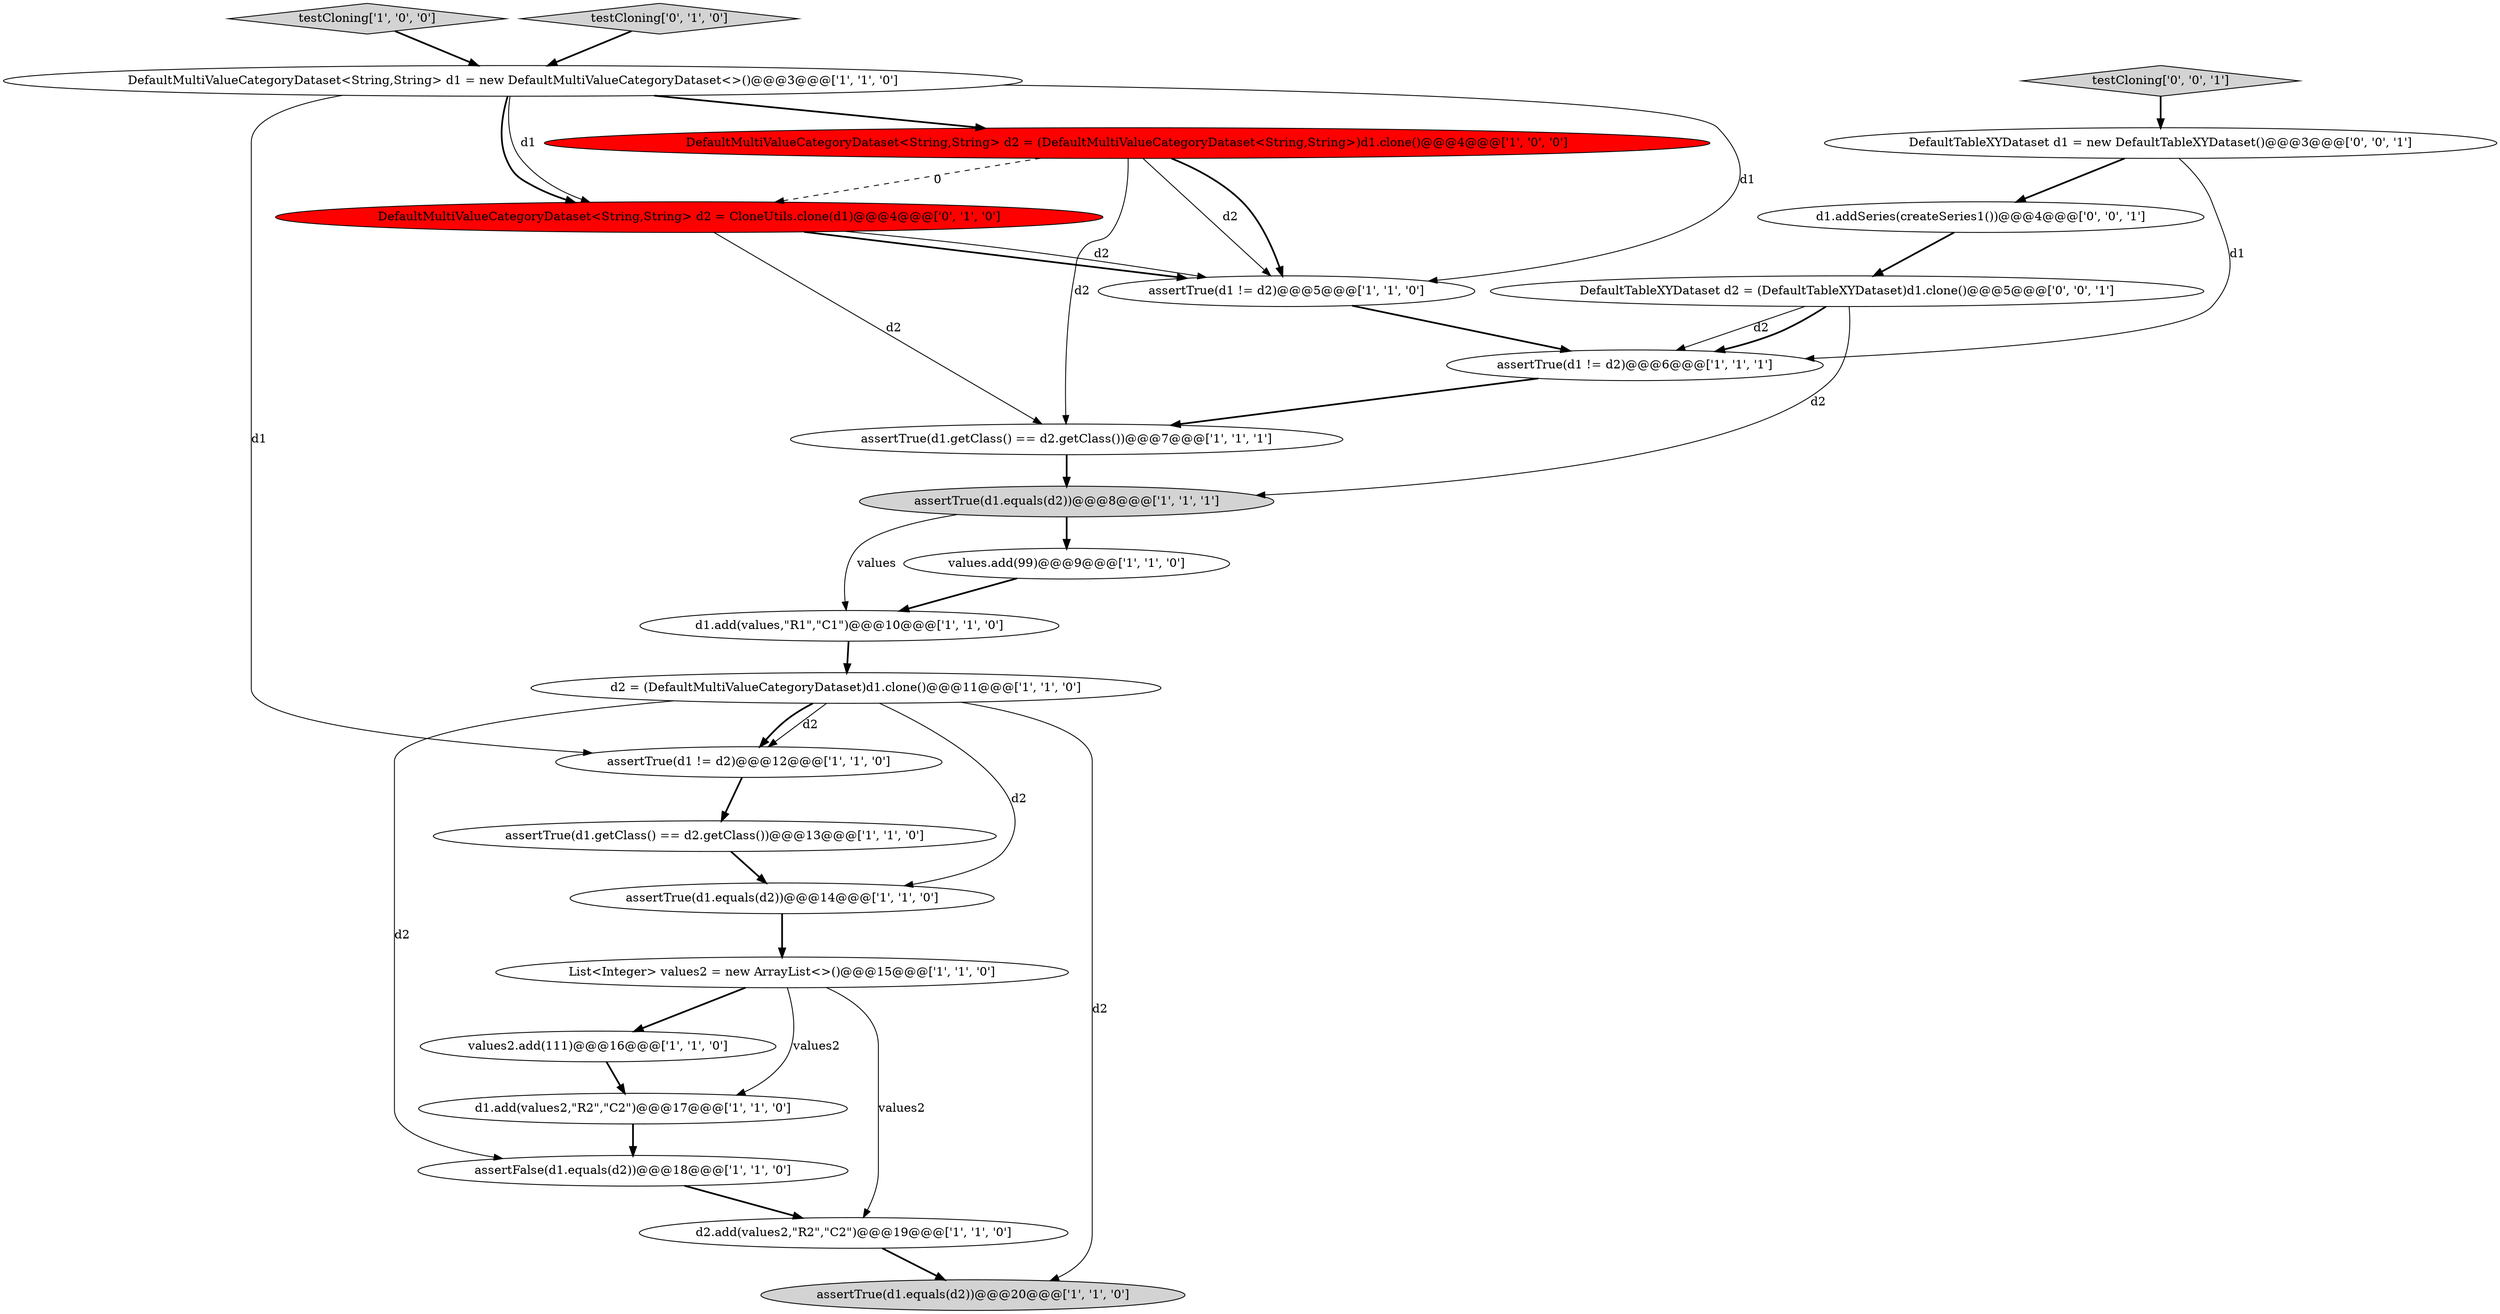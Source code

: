 digraph {
9 [style = filled, label = "assertFalse(d1.equals(d2))@@@18@@@['1', '1', '0']", fillcolor = white, shape = ellipse image = "AAA0AAABBB1BBB"];
14 [style = filled, label = "assertTrue(d1 != d2)@@@5@@@['1', '1', '0']", fillcolor = white, shape = ellipse image = "AAA0AAABBB1BBB"];
0 [style = filled, label = "d1.add(values,\"R1\",\"C1\")@@@10@@@['1', '1', '0']", fillcolor = white, shape = ellipse image = "AAA0AAABBB1BBB"];
12 [style = filled, label = "testCloning['1', '0', '0']", fillcolor = lightgray, shape = diamond image = "AAA0AAABBB1BBB"];
3 [style = filled, label = "assertTrue(d1.equals(d2))@@@14@@@['1', '1', '0']", fillcolor = white, shape = ellipse image = "AAA0AAABBB1BBB"];
20 [style = filled, label = "testCloning['0', '1', '0']", fillcolor = lightgray, shape = diamond image = "AAA0AAABBB2BBB"];
11 [style = filled, label = "values.add(99)@@@9@@@['1', '1', '0']", fillcolor = white, shape = ellipse image = "AAA0AAABBB1BBB"];
2 [style = filled, label = "assertTrue(d1.getClass() == d2.getClass())@@@13@@@['1', '1', '0']", fillcolor = white, shape = ellipse image = "AAA0AAABBB1BBB"];
24 [style = filled, label = "DefaultTableXYDataset d2 = (DefaultTableXYDataset)d1.clone()@@@5@@@['0', '0', '1']", fillcolor = white, shape = ellipse image = "AAA0AAABBB3BBB"];
8 [style = filled, label = "assertTrue(d1.getClass() == d2.getClass())@@@7@@@['1', '1', '1']", fillcolor = white, shape = ellipse image = "AAA0AAABBB1BBB"];
23 [style = filled, label = "DefaultTableXYDataset d1 = new DefaultTableXYDataset()@@@3@@@['0', '0', '1']", fillcolor = white, shape = ellipse image = "AAA0AAABBB3BBB"];
22 [style = filled, label = "testCloning['0', '0', '1']", fillcolor = lightgray, shape = diamond image = "AAA0AAABBB3BBB"];
4 [style = filled, label = "values2.add(111)@@@16@@@['1', '1', '0']", fillcolor = white, shape = ellipse image = "AAA0AAABBB1BBB"];
18 [style = filled, label = "assertTrue(d1 != d2)@@@6@@@['1', '1', '1']", fillcolor = white, shape = ellipse image = "AAA0AAABBB1BBB"];
7 [style = filled, label = "d1.add(values2,\"R2\",\"C2\")@@@17@@@['1', '1', '0']", fillcolor = white, shape = ellipse image = "AAA0AAABBB1BBB"];
17 [style = filled, label = "assertTrue(d1.equals(d2))@@@8@@@['1', '1', '1']", fillcolor = lightgray, shape = ellipse image = "AAA0AAABBB1BBB"];
10 [style = filled, label = "List<Integer> values2 = new ArrayList<>()@@@15@@@['1', '1', '0']", fillcolor = white, shape = ellipse image = "AAA0AAABBB1BBB"];
13 [style = filled, label = "DefaultMultiValueCategoryDataset<String,String> d1 = new DefaultMultiValueCategoryDataset<>()@@@3@@@['1', '1', '0']", fillcolor = white, shape = ellipse image = "AAA0AAABBB1BBB"];
5 [style = filled, label = "d2.add(values2,\"R2\",\"C2\")@@@19@@@['1', '1', '0']", fillcolor = white, shape = ellipse image = "AAA0AAABBB1BBB"];
1 [style = filled, label = "assertTrue(d1 != d2)@@@12@@@['1', '1', '0']", fillcolor = white, shape = ellipse image = "AAA0AAABBB1BBB"];
21 [style = filled, label = "d1.addSeries(createSeries1())@@@4@@@['0', '0', '1']", fillcolor = white, shape = ellipse image = "AAA0AAABBB3BBB"];
15 [style = filled, label = "d2 = (DefaultMultiValueCategoryDataset)d1.clone()@@@11@@@['1', '1', '0']", fillcolor = white, shape = ellipse image = "AAA0AAABBB1BBB"];
16 [style = filled, label = "DefaultMultiValueCategoryDataset<String,String> d2 = (DefaultMultiValueCategoryDataset<String,String>)d1.clone()@@@4@@@['1', '0', '0']", fillcolor = red, shape = ellipse image = "AAA1AAABBB1BBB"];
6 [style = filled, label = "assertTrue(d1.equals(d2))@@@20@@@['1', '1', '0']", fillcolor = lightgray, shape = ellipse image = "AAA0AAABBB1BBB"];
19 [style = filled, label = "DefaultMultiValueCategoryDataset<String,String> d2 = CloneUtils.clone(d1)@@@4@@@['0', '1', '0']", fillcolor = red, shape = ellipse image = "AAA1AAABBB2BBB"];
19->8 [style = solid, label="d2"];
17->0 [style = solid, label="values"];
20->13 [style = bold, label=""];
13->14 [style = solid, label="d1"];
16->19 [style = dashed, label="0"];
13->19 [style = solid, label="d1"];
24->18 [style = solid, label="d2"];
2->3 [style = bold, label=""];
15->1 [style = solid, label="d2"];
23->18 [style = solid, label="d1"];
15->3 [style = solid, label="d2"];
21->24 [style = bold, label=""];
24->17 [style = solid, label="d2"];
24->18 [style = bold, label=""];
22->23 [style = bold, label=""];
13->16 [style = bold, label=""];
0->15 [style = bold, label=""];
4->7 [style = bold, label=""];
17->11 [style = bold, label=""];
16->8 [style = solid, label="d2"];
10->7 [style = solid, label="values2"];
8->17 [style = bold, label=""];
7->9 [style = bold, label=""];
3->10 [style = bold, label=""];
12->13 [style = bold, label=""];
13->19 [style = bold, label=""];
11->0 [style = bold, label=""];
13->1 [style = solid, label="d1"];
19->14 [style = bold, label=""];
5->6 [style = bold, label=""];
16->14 [style = solid, label="d2"];
23->21 [style = bold, label=""];
10->5 [style = solid, label="values2"];
19->14 [style = solid, label="d2"];
15->9 [style = solid, label="d2"];
10->4 [style = bold, label=""];
9->5 [style = bold, label=""];
16->14 [style = bold, label=""];
14->18 [style = bold, label=""];
1->2 [style = bold, label=""];
18->8 [style = bold, label=""];
15->6 [style = solid, label="d2"];
15->1 [style = bold, label=""];
}
